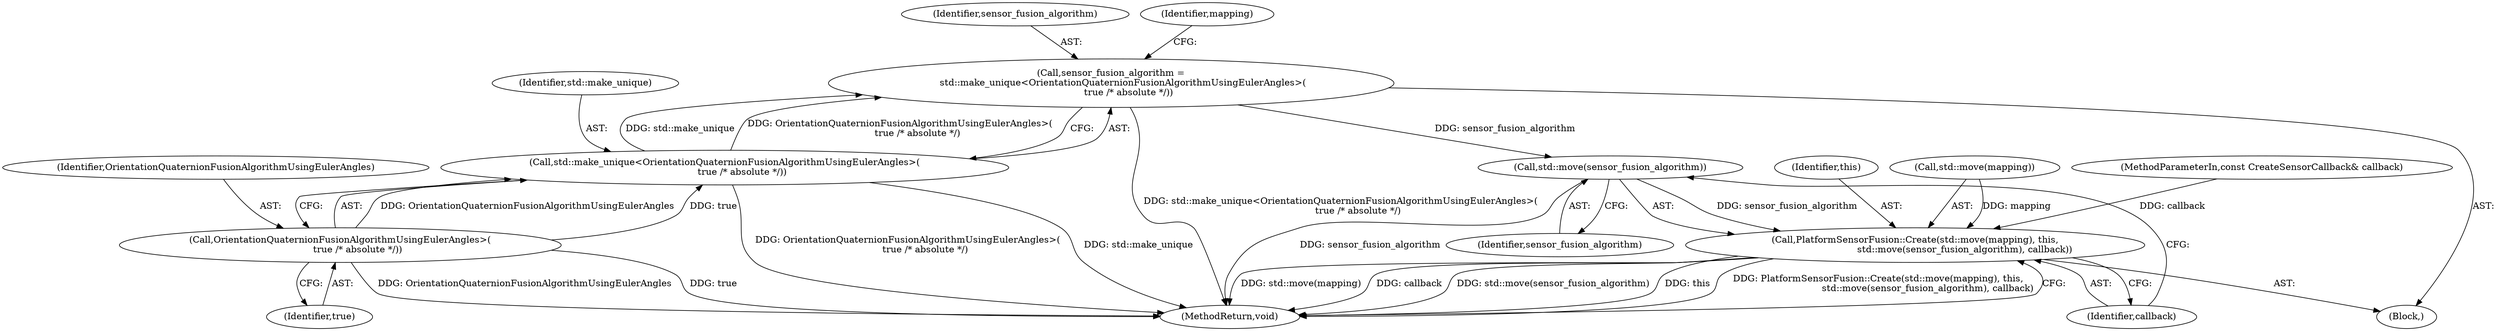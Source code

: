 digraph "1_Chrome_c0c8978849ac57e4ecd613ddc8ff7852a2054734_16@API" {
"1000149" [label="(Call,std::move(sensor_fusion_algorithm))"];
"1000138" [label="(Call,sensor_fusion_algorithm =\n        std::make_unique<OrientationQuaternionFusionAlgorithmUsingEulerAngles>(\n            true /* absolute */))"];
"1000140" [label="(Call,std::make_unique<OrientationQuaternionFusionAlgorithmUsingEulerAngles>(\n            true /* absolute */))"];
"1000142" [label="(Call,OrientationQuaternionFusionAlgorithmUsingEulerAngles>(\n            true /* absolute */))"];
"1000145" [label="(Call,PlatformSensorFusion::Create(std::move(mapping), this,\n                                  std::move(sensor_fusion_algorithm), callback))"];
"1000145" [label="(Call,PlatformSensorFusion::Create(std::move(mapping), this,\n                                  std::move(sensor_fusion_algorithm), callback))"];
"1000139" [label="(Identifier,sensor_fusion_algorithm)"];
"1000147" [label="(Identifier,mapping)"];
"1000152" [label="(MethodReturn,void)"];
"1000149" [label="(Call,std::move(sensor_fusion_algorithm))"];
"1000136" [label="(Block,)"];
"1000143" [label="(Identifier,OrientationQuaternionFusionAlgorithmUsingEulerAngles)"];
"1000148" [label="(Identifier,this)"];
"1000138" [label="(Call,sensor_fusion_algorithm =\n        std::make_unique<OrientationQuaternionFusionAlgorithmUsingEulerAngles>(\n            true /* absolute */))"];
"1000151" [label="(Identifier,callback)"];
"1000146" [label="(Call,std::move(mapping))"];
"1000104" [label="(MethodParameterIn,const CreateSensorCallback& callback)"];
"1000144" [label="(Identifier,true)"];
"1000150" [label="(Identifier,sensor_fusion_algorithm)"];
"1000140" [label="(Call,std::make_unique<OrientationQuaternionFusionAlgorithmUsingEulerAngles>(\n            true /* absolute */))"];
"1000142" [label="(Call,OrientationQuaternionFusionAlgorithmUsingEulerAngles>(\n            true /* absolute */))"];
"1000141" [label="(Identifier,std::make_unique)"];
"1000149" -> "1000145"  [label="AST: "];
"1000149" -> "1000150"  [label="CFG: "];
"1000150" -> "1000149"  [label="AST: "];
"1000151" -> "1000149"  [label="CFG: "];
"1000149" -> "1000152"  [label="DDG: sensor_fusion_algorithm"];
"1000149" -> "1000145"  [label="DDG: sensor_fusion_algorithm"];
"1000138" -> "1000149"  [label="DDG: sensor_fusion_algorithm"];
"1000138" -> "1000136"  [label="AST: "];
"1000138" -> "1000140"  [label="CFG: "];
"1000139" -> "1000138"  [label="AST: "];
"1000140" -> "1000138"  [label="AST: "];
"1000147" -> "1000138"  [label="CFG: "];
"1000138" -> "1000152"  [label="DDG: std::make_unique<OrientationQuaternionFusionAlgorithmUsingEulerAngles>(\n            true /* absolute */)"];
"1000140" -> "1000138"  [label="DDG: std::make_unique"];
"1000140" -> "1000138"  [label="DDG: OrientationQuaternionFusionAlgorithmUsingEulerAngles>(\n            true /* absolute */)"];
"1000140" -> "1000142"  [label="CFG: "];
"1000141" -> "1000140"  [label="AST: "];
"1000142" -> "1000140"  [label="AST: "];
"1000140" -> "1000152"  [label="DDG: OrientationQuaternionFusionAlgorithmUsingEulerAngles>(\n            true /* absolute */)"];
"1000140" -> "1000152"  [label="DDG: std::make_unique"];
"1000142" -> "1000140"  [label="DDG: OrientationQuaternionFusionAlgorithmUsingEulerAngles"];
"1000142" -> "1000140"  [label="DDG: true"];
"1000142" -> "1000144"  [label="CFG: "];
"1000143" -> "1000142"  [label="AST: "];
"1000144" -> "1000142"  [label="AST: "];
"1000142" -> "1000152"  [label="DDG: true"];
"1000142" -> "1000152"  [label="DDG: OrientationQuaternionFusionAlgorithmUsingEulerAngles"];
"1000145" -> "1000136"  [label="AST: "];
"1000145" -> "1000151"  [label="CFG: "];
"1000146" -> "1000145"  [label="AST: "];
"1000148" -> "1000145"  [label="AST: "];
"1000151" -> "1000145"  [label="AST: "];
"1000152" -> "1000145"  [label="CFG: "];
"1000145" -> "1000152"  [label="DDG: std::move(mapping)"];
"1000145" -> "1000152"  [label="DDG: callback"];
"1000145" -> "1000152"  [label="DDG: std::move(sensor_fusion_algorithm)"];
"1000145" -> "1000152"  [label="DDG: this"];
"1000145" -> "1000152"  [label="DDG: PlatformSensorFusion::Create(std::move(mapping), this,\n                                  std::move(sensor_fusion_algorithm), callback)"];
"1000146" -> "1000145"  [label="DDG: mapping"];
"1000104" -> "1000145"  [label="DDG: callback"];
}
